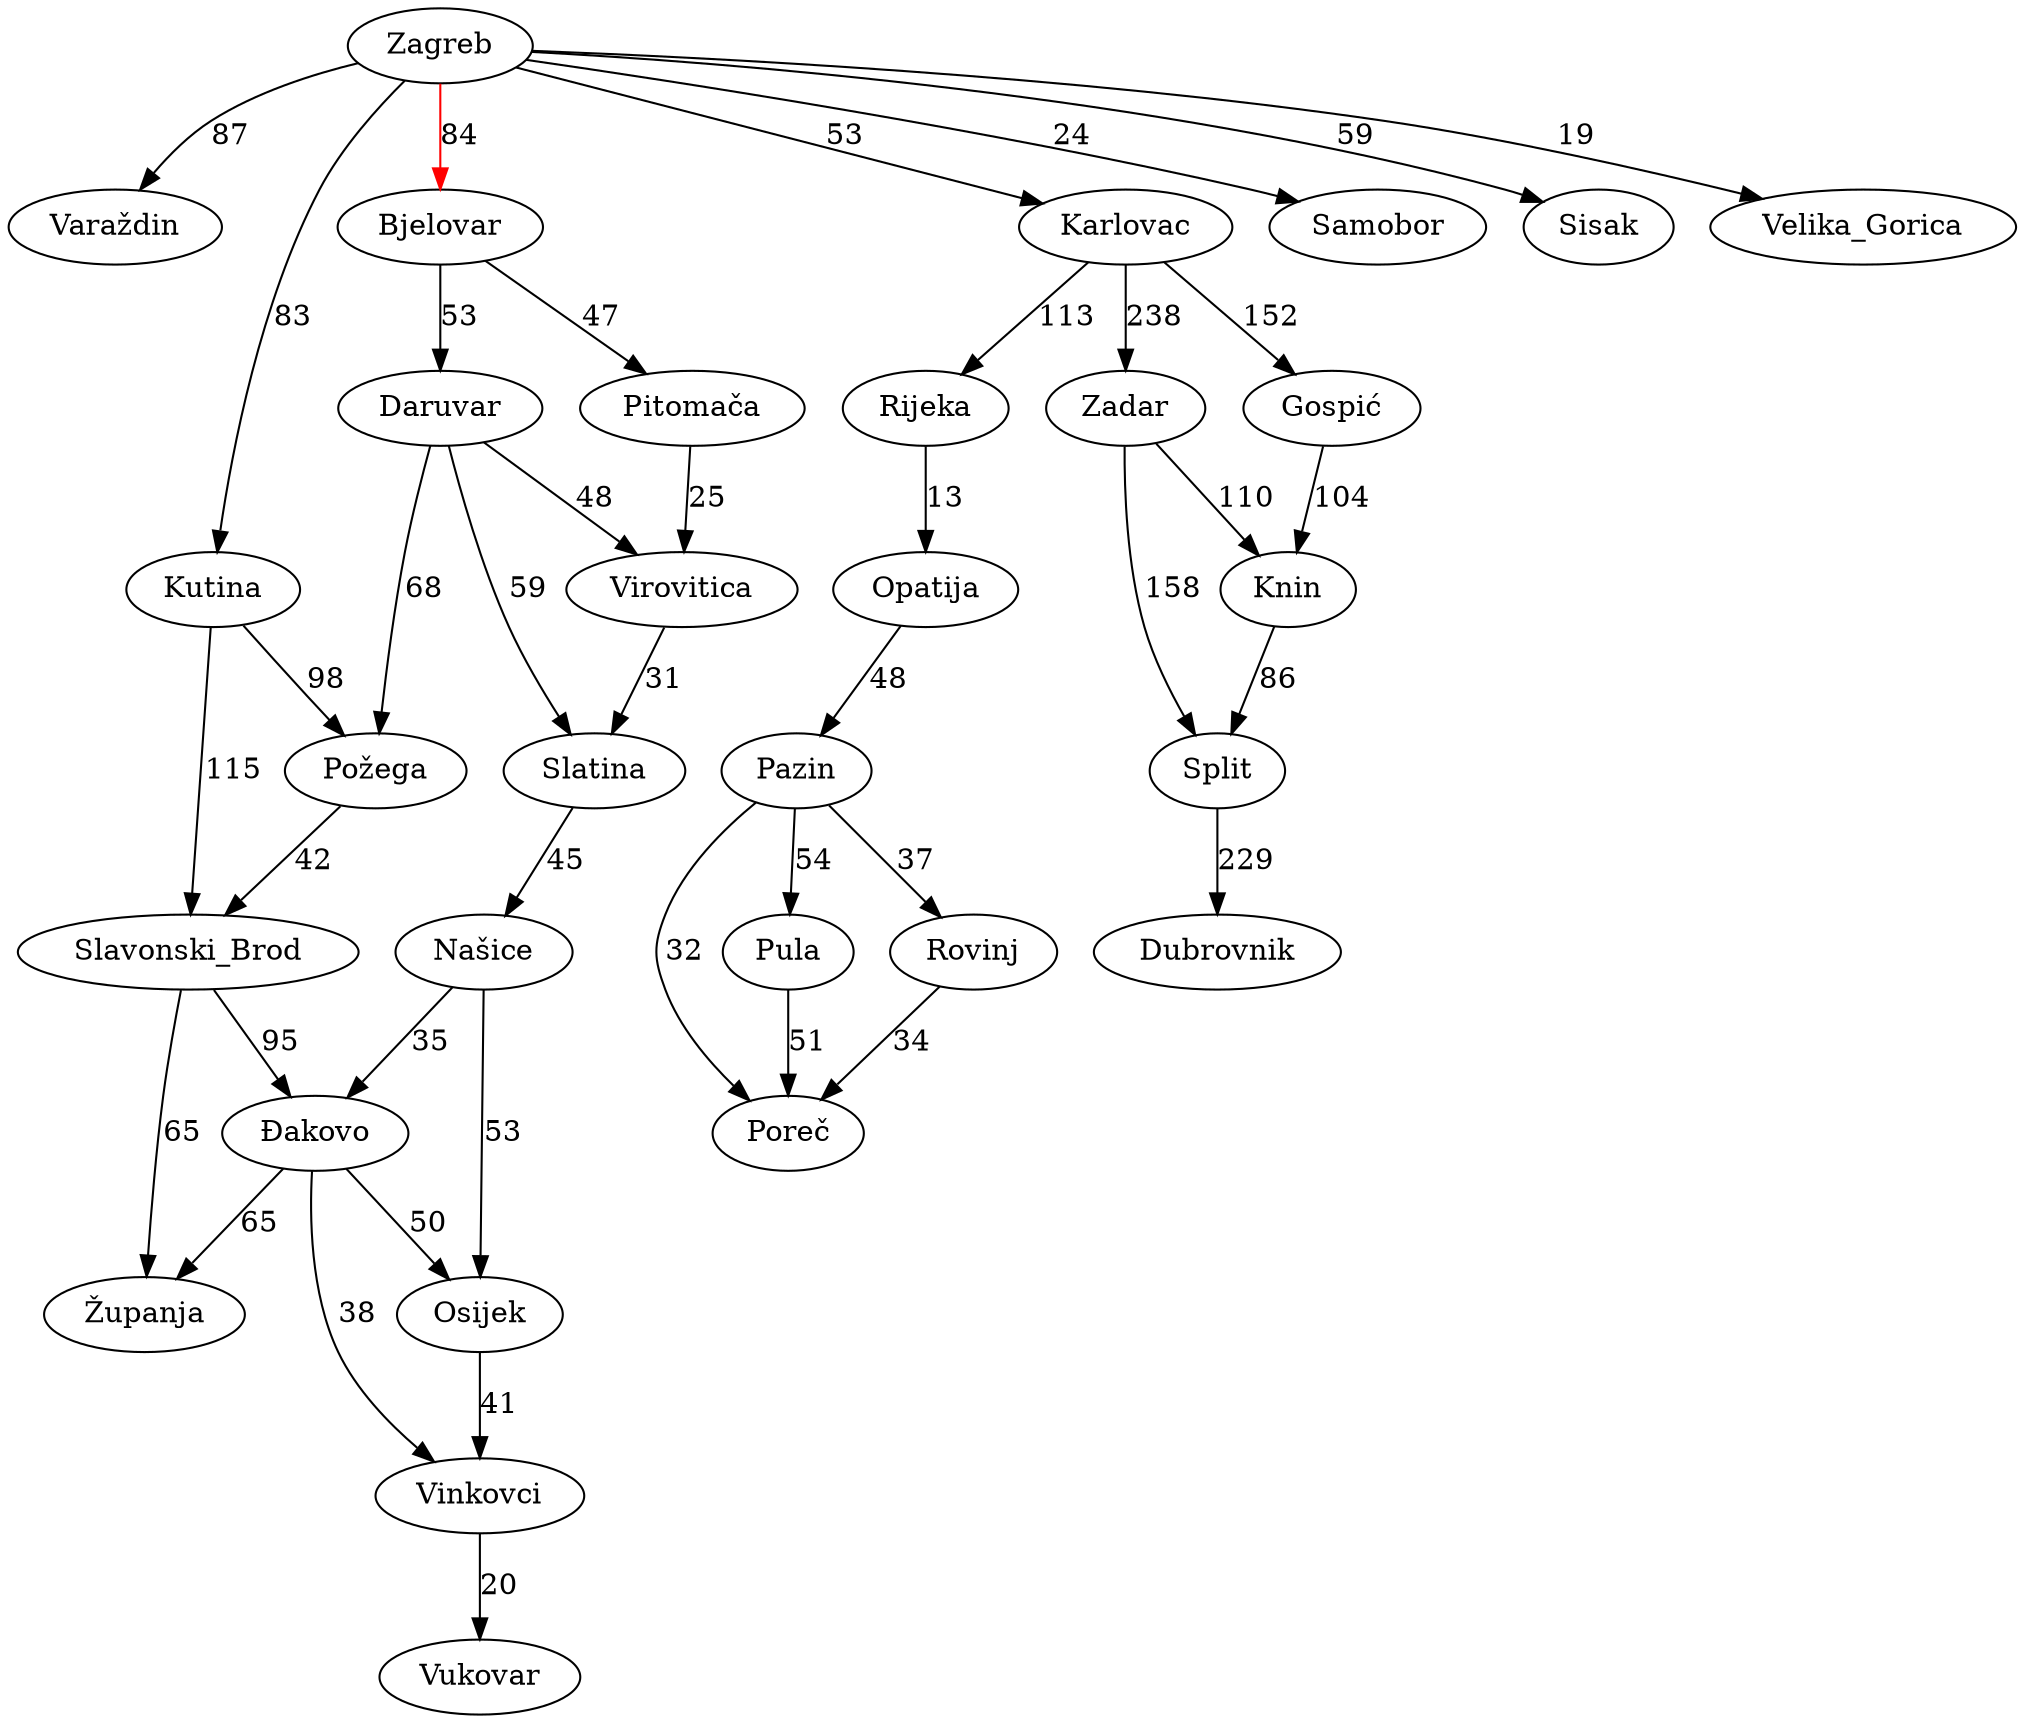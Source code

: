 	digraph {
		Zagreb -> Varaždin[label="87",weight="87"];
		Zagreb -> Bjelovar[label="84",weight="84",color=red];
		Zagreb -> Kutina[label="83",weight="83"];
		Zagreb -> Karlovac[label="53",weight="53"];
		Zagreb -> Samobor[label="24",weight="24"];
		Bjelovar -> Daruvar[label="53",weight="53"];
		Daruvar -> Požega[label="68",weight="68"];
		Kutina -> Požega[label="98",weight="98"];
		Kutina -> Slavonski_Brod[label="115",weight="115"];
		Požega -> Slavonski_Brod[label="42",weight="42"];
		Slavonski_Brod -> Đakovo[label="95",weight="95"];
		Slavonski_Brod -> Županja[label="65",weight="65"];
		Đakovo -> Osijek[label="50",weight="50"];
		Osijek -> Vinkovci[label="41",weight="41"];
		Đakovo -> Vinkovci[label="38",weight="38"];
		Vinkovci -> Vukovar[label="20",weight="20"];
		Karlovac -> Rijeka[label="113",weight="113"];
		Rijeka -> Opatija[label="13",weight="13"];
		Opatija -> Pazin[label="48",weight="48"];
		Pazin -> Pula[label="54",weight="54"];
		Pazin -> Rovinj[label="37",weight="37"];
		Pazin -> Poreč[label="32",weight="32"];
		Pula -> Poreč[label="51",weight="51"];
		Rovinj -> Poreč[label="34",weight="34"];
		Karlovac -> Gospić[label="152",weight="152"];
		Karlovac -> Zadar[label="238",weight="238"];
		Gospić -> Knin[label="104",weight="104"];
		Zadar -> Knin[label="110",weight="110"];
		Zadar -> Split[label="158",weight="158"];
		Knin -> Split[label="86",weight="86"];
		Split -> Dubrovnik[label="229",weight="229"];
		Zagreb -> Sisak[label="59",weight="59"];
		Zagreb -> Velika_Gorica[label="19",weight="19"];
		Daruvar -> Virovitica[label="48",weight="48"];
		Pitomača -> Virovitica[label="25",weight="25"];
		Bjelovar -> Pitomača[label="47",weight="47"];
		Virovitica -> Slatina[label="31",weight="31"];
		Daruvar -> Slatina[label="59",weight="59"];
		Slatina -> Našice[label="45",weight="45"];
		Našice -> Osijek[label="53",weight="53"];
		Našice -> Đakovo[label="35",weight="35"];
		Đakovo -> Županja[label="65",weight="65"];

	}


